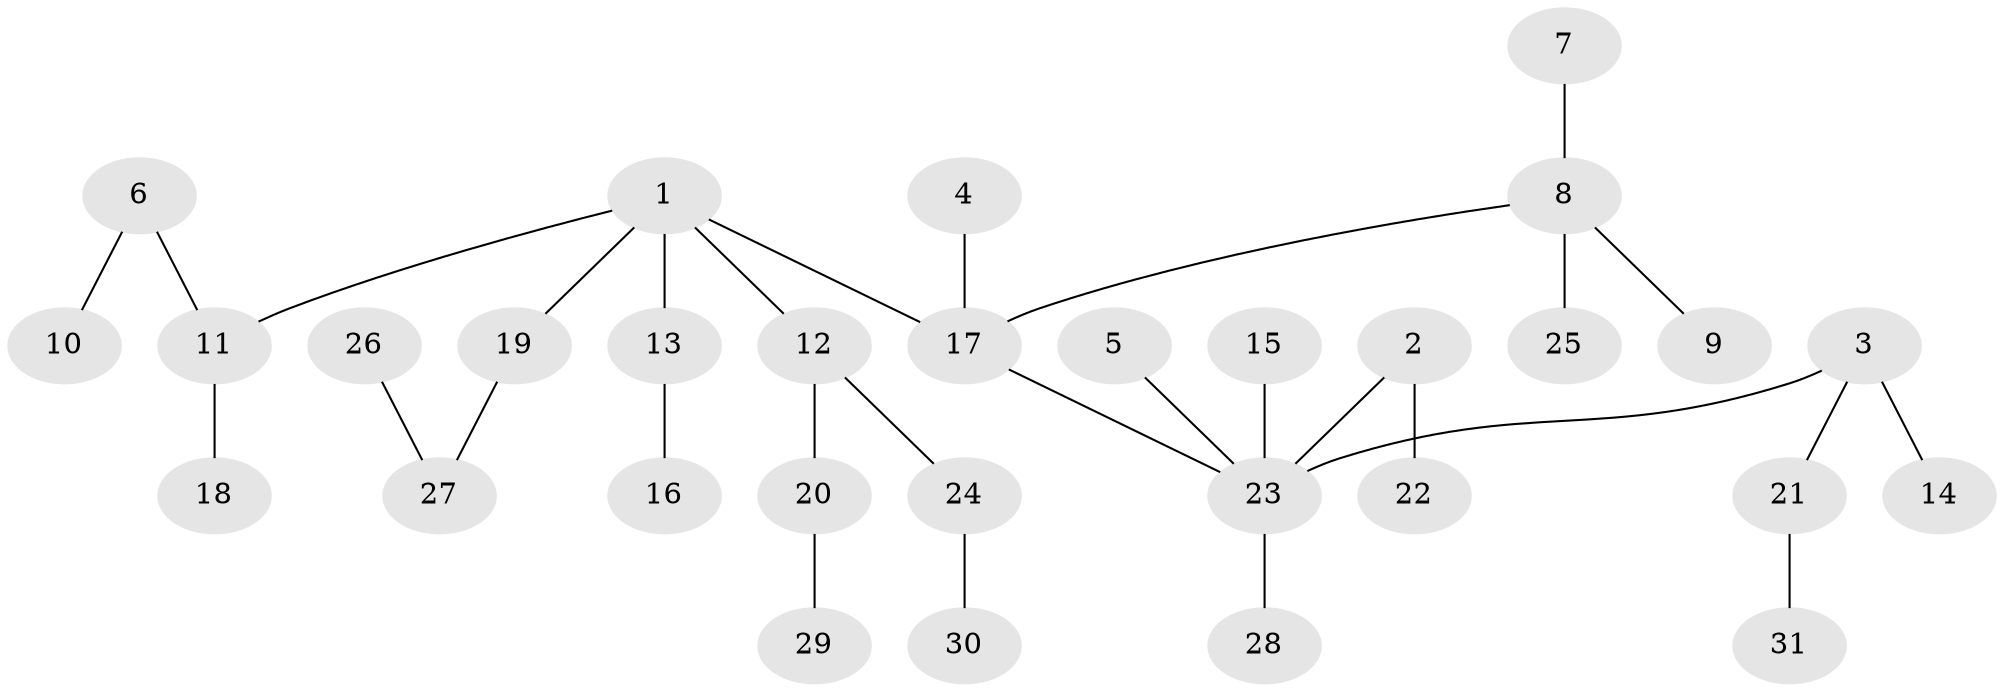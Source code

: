 // original degree distribution, {6: 0.01639344262295082, 4: 0.06557377049180328, 5: 0.03278688524590164, 3: 0.14754098360655737, 2: 0.26229508196721313, 1: 0.47540983606557374}
// Generated by graph-tools (version 1.1) at 2025/50/03/09/25 03:50:15]
// undirected, 31 vertices, 30 edges
graph export_dot {
graph [start="1"]
  node [color=gray90,style=filled];
  1;
  2;
  3;
  4;
  5;
  6;
  7;
  8;
  9;
  10;
  11;
  12;
  13;
  14;
  15;
  16;
  17;
  18;
  19;
  20;
  21;
  22;
  23;
  24;
  25;
  26;
  27;
  28;
  29;
  30;
  31;
  1 -- 11 [weight=1.0];
  1 -- 12 [weight=1.0];
  1 -- 13 [weight=1.0];
  1 -- 17 [weight=1.0];
  1 -- 19 [weight=1.0];
  2 -- 22 [weight=1.0];
  2 -- 23 [weight=1.0];
  3 -- 14 [weight=1.0];
  3 -- 21 [weight=1.0];
  3 -- 23 [weight=1.0];
  4 -- 17 [weight=1.0];
  5 -- 23 [weight=1.0];
  6 -- 10 [weight=1.0];
  6 -- 11 [weight=1.0];
  7 -- 8 [weight=1.0];
  8 -- 9 [weight=1.0];
  8 -- 17 [weight=1.0];
  8 -- 25 [weight=1.0];
  11 -- 18 [weight=1.0];
  12 -- 20 [weight=1.0];
  12 -- 24 [weight=1.0];
  13 -- 16 [weight=1.0];
  15 -- 23 [weight=1.0];
  17 -- 23 [weight=1.0];
  19 -- 27 [weight=1.0];
  20 -- 29 [weight=1.0];
  21 -- 31 [weight=1.0];
  23 -- 28 [weight=1.0];
  24 -- 30 [weight=1.0];
  26 -- 27 [weight=1.0];
}
